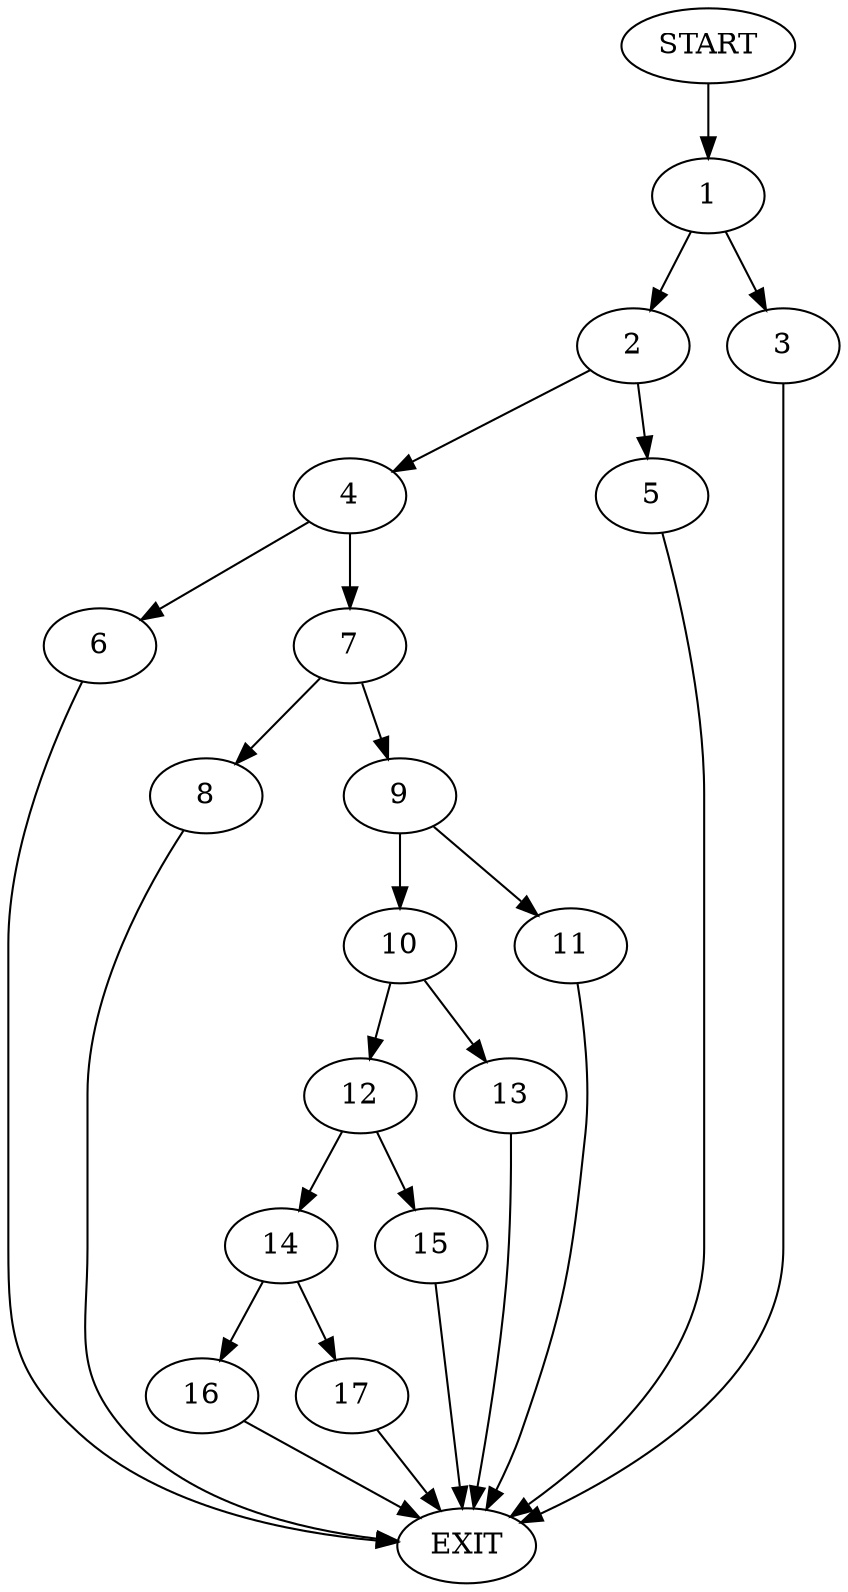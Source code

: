digraph {
0 [label="START"]
18 [label="EXIT"]
0 -> 1
1 -> 2
1 -> 3
2 -> 4
2 -> 5
3 -> 18
4 -> 6
4 -> 7
5 -> 18
6 -> 18
7 -> 8
7 -> 9
9 -> 10
9 -> 11
8 -> 18
11 -> 18
10 -> 12
10 -> 13
12 -> 14
12 -> 15
13 -> 18
14 -> 16
14 -> 17
15 -> 18
17 -> 18
16 -> 18
}
